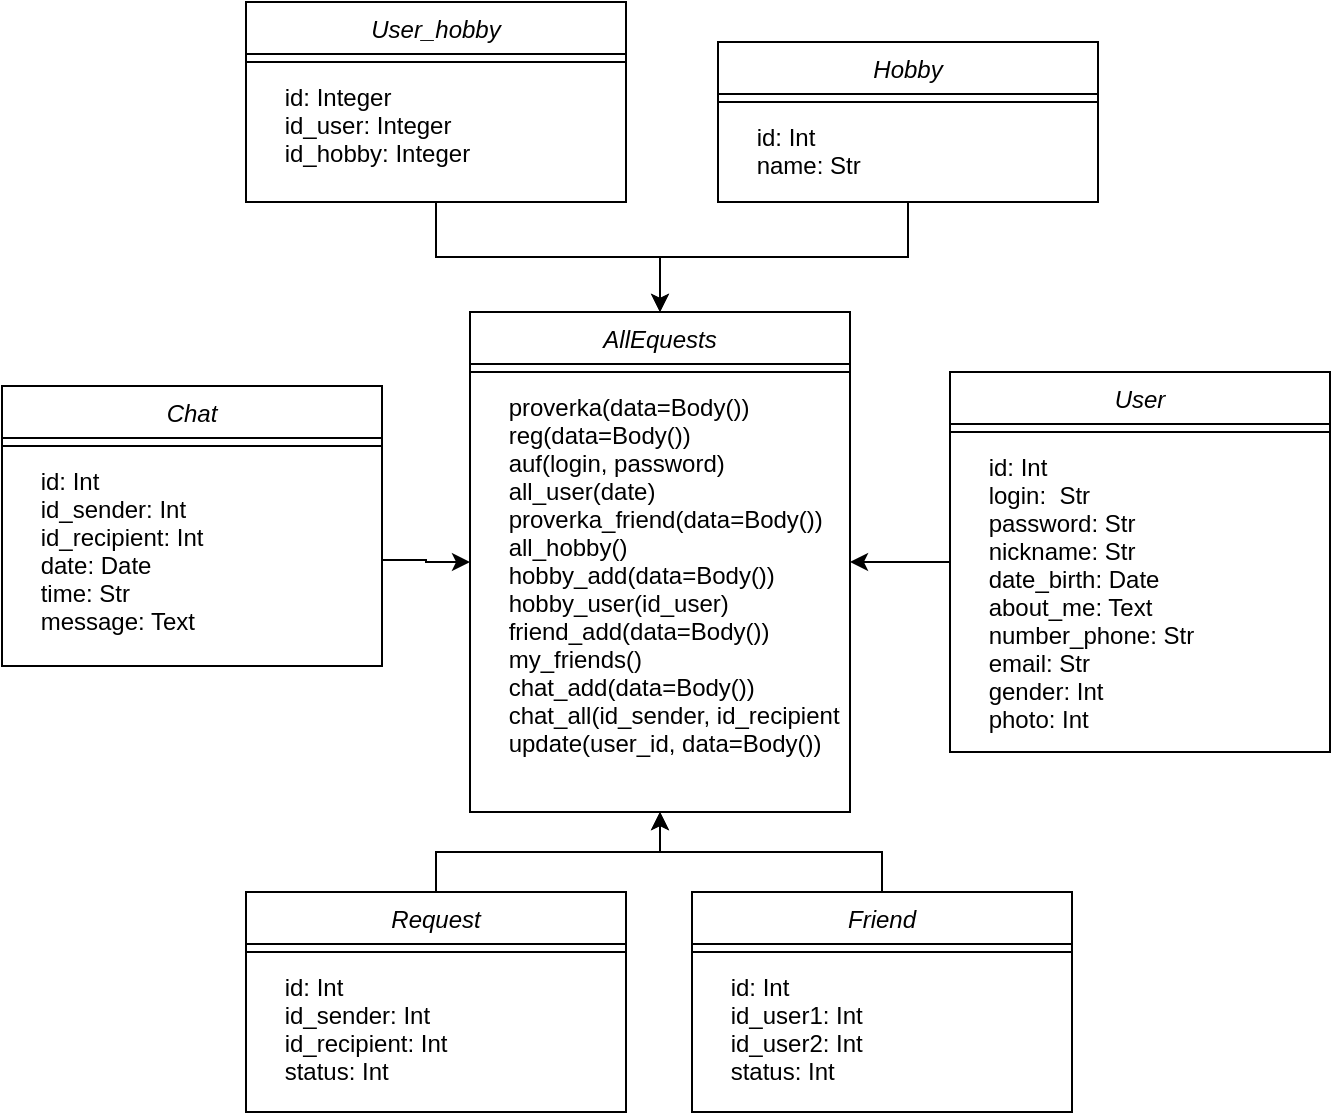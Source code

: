 <mxfile version="22.1.8" type="device">
  <diagram id="C5RBs43oDa-KdzZeNtuy" name="Page-1">
    <mxGraphModel dx="1653" dy="1119" grid="0" gridSize="10" guides="1" tooltips="1" connect="1" arrows="1" fold="1" page="0" pageScale="1" pageWidth="827" pageHeight="1169" math="0" shadow="0">
      <root>
        <mxCell id="WIyWlLk6GJQsqaUBKTNV-0" />
        <mxCell id="WIyWlLk6GJQsqaUBKTNV-1" parent="WIyWlLk6GJQsqaUBKTNV-0" />
        <mxCell id="zkfFHV4jXpPFQw0GAbJ--0" value="AllEquests" style="swimlane;fontStyle=2;align=center;verticalAlign=top;childLayout=stackLayout;horizontal=1;startSize=26;horizontalStack=0;resizeParent=1;resizeLast=0;collapsible=1;marginBottom=0;rounded=0;shadow=0;strokeWidth=1;" parent="WIyWlLk6GJQsqaUBKTNV-1" vertex="1">
          <mxGeometry x="80" width="190" height="250" as="geometry">
            <mxRectangle x="230" y="140" width="160" height="26" as="alternateBounds" />
          </mxGeometry>
        </mxCell>
        <mxCell id="zkfFHV4jXpPFQw0GAbJ--4" value="" style="line;html=1;strokeWidth=1;align=left;verticalAlign=middle;spacingTop=-1;spacingLeft=3;spacingRight=3;rotatable=0;labelPosition=right;points=[];portConstraint=eastwest;" parent="zkfFHV4jXpPFQw0GAbJ--0" vertex="1">
          <mxGeometry y="26" width="190" height="8" as="geometry" />
        </mxCell>
        <mxCell id="zkfFHV4jXpPFQw0GAbJ--5" value="    proverka(data=Body())&#xa;    reg(data=Body())&#xa;    auf(login, password)&#xa;    all_user(date)&#xa;    proverka_friend(data=Body())&#xa;    all_hobby()&#xa;    hobby_add(data=Body())&#xa;    hobby_user(id_user)&#xa;    friend_add(data=Body())&#xa;    my_friends()&#xa;    chat_add(data=Body())&#xa;    chat_all(id_sender, id_recipient)&#xa;    update(user_id, data=Body())" style="text;align=left;verticalAlign=top;spacingLeft=4;spacingRight=4;overflow=hidden;rotatable=0;points=[[0,0.5],[1,0.5]];portConstraint=eastwest;" parent="zkfFHV4jXpPFQw0GAbJ--0" vertex="1">
          <mxGeometry y="34" width="190" height="190" as="geometry" />
        </mxCell>
        <mxCell id="dlzLkmORh30sUagML_wq-29" style="edgeStyle=orthogonalEdgeStyle;rounded=0;orthogonalLoop=1;jettySize=auto;html=1;" edge="1" parent="WIyWlLk6GJQsqaUBKTNV-1" source="dlzLkmORh30sUagML_wq-3" target="zkfFHV4jXpPFQw0GAbJ--0">
          <mxGeometry relative="1" as="geometry" />
        </mxCell>
        <mxCell id="dlzLkmORh30sUagML_wq-3" value="User" style="swimlane;fontStyle=2;align=center;verticalAlign=top;childLayout=stackLayout;horizontal=1;startSize=26;horizontalStack=0;resizeParent=1;resizeLast=0;collapsible=1;marginBottom=0;rounded=0;shadow=0;strokeWidth=1;" vertex="1" parent="WIyWlLk6GJQsqaUBKTNV-1">
          <mxGeometry x="320" y="30" width="190" height="190" as="geometry">
            <mxRectangle x="230" y="140" width="160" height="26" as="alternateBounds" />
          </mxGeometry>
        </mxCell>
        <mxCell id="dlzLkmORh30sUagML_wq-4" value="" style="line;html=1;strokeWidth=1;align=left;verticalAlign=middle;spacingTop=-1;spacingLeft=3;spacingRight=3;rotatable=0;labelPosition=right;points=[];portConstraint=eastwest;" vertex="1" parent="dlzLkmORh30sUagML_wq-3">
          <mxGeometry y="26" width="190" height="8" as="geometry" />
        </mxCell>
        <mxCell id="dlzLkmORh30sUagML_wq-5" value="    id: Int&#xa;    login:  Str&#xa;    password: Str&#xa;    nickname: Str&#xa;    date_birth: Date&#xa;    about_me: Text&#xa;    number_phone: Str&#xa;    email: Str&#xa;    gender: Int&#xa;    photo: Int" style="text;align=left;verticalAlign=top;spacingLeft=4;spacingRight=4;overflow=hidden;rotatable=0;points=[[0,0.5],[1,0.5]];portConstraint=eastwest;" vertex="1" parent="dlzLkmORh30sUagML_wq-3">
          <mxGeometry y="34" width="190" height="146" as="geometry" />
        </mxCell>
        <mxCell id="dlzLkmORh30sUagML_wq-25" style="edgeStyle=orthogonalEdgeStyle;rounded=0;orthogonalLoop=1;jettySize=auto;html=1;" edge="1" parent="WIyWlLk6GJQsqaUBKTNV-1" source="dlzLkmORh30sUagML_wq-9" target="zkfFHV4jXpPFQw0GAbJ--0">
          <mxGeometry relative="1" as="geometry" />
        </mxCell>
        <mxCell id="dlzLkmORh30sUagML_wq-9" value="Request" style="swimlane;fontStyle=2;align=center;verticalAlign=top;childLayout=stackLayout;horizontal=1;startSize=26;horizontalStack=0;resizeParent=1;resizeLast=0;collapsible=1;marginBottom=0;rounded=0;shadow=0;strokeWidth=1;" vertex="1" parent="WIyWlLk6GJQsqaUBKTNV-1">
          <mxGeometry x="-32" y="290" width="190" height="110" as="geometry">
            <mxRectangle x="230" y="140" width="160" height="26" as="alternateBounds" />
          </mxGeometry>
        </mxCell>
        <mxCell id="dlzLkmORh30sUagML_wq-10" value="" style="line;html=1;strokeWidth=1;align=left;verticalAlign=middle;spacingTop=-1;spacingLeft=3;spacingRight=3;rotatable=0;labelPosition=right;points=[];portConstraint=eastwest;" vertex="1" parent="dlzLkmORh30sUagML_wq-9">
          <mxGeometry y="26" width="190" height="8" as="geometry" />
        </mxCell>
        <mxCell id="dlzLkmORh30sUagML_wq-11" value="    id: Int&#xa;    id_sender: Int &#xa;    id_recipient: Int&#xa;    status: Int" style="text;align=left;verticalAlign=top;spacingLeft=4;spacingRight=4;overflow=hidden;rotatable=0;points=[[0,0.5],[1,0.5]];portConstraint=eastwest;" vertex="1" parent="dlzLkmORh30sUagML_wq-9">
          <mxGeometry y="34" width="190" height="66" as="geometry" />
        </mxCell>
        <mxCell id="dlzLkmORh30sUagML_wq-33" style="edgeStyle=orthogonalEdgeStyle;rounded=0;orthogonalLoop=1;jettySize=auto;html=1;entryX=0.5;entryY=1;entryDx=0;entryDy=0;" edge="1" parent="WIyWlLk6GJQsqaUBKTNV-1" source="dlzLkmORh30sUagML_wq-12" target="zkfFHV4jXpPFQw0GAbJ--0">
          <mxGeometry relative="1" as="geometry" />
        </mxCell>
        <mxCell id="dlzLkmORh30sUagML_wq-12" value="Friend" style="swimlane;fontStyle=2;align=center;verticalAlign=top;childLayout=stackLayout;horizontal=1;startSize=26;horizontalStack=0;resizeParent=1;resizeLast=0;collapsible=1;marginBottom=0;rounded=0;shadow=0;strokeWidth=1;" vertex="1" parent="WIyWlLk6GJQsqaUBKTNV-1">
          <mxGeometry x="191" y="290" width="190" height="110" as="geometry">
            <mxRectangle x="230" y="140" width="160" height="26" as="alternateBounds" />
          </mxGeometry>
        </mxCell>
        <mxCell id="dlzLkmORh30sUagML_wq-13" value="" style="line;html=1;strokeWidth=1;align=left;verticalAlign=middle;spacingTop=-1;spacingLeft=3;spacingRight=3;rotatable=0;labelPosition=right;points=[];portConstraint=eastwest;" vertex="1" parent="dlzLkmORh30sUagML_wq-12">
          <mxGeometry y="26" width="190" height="8" as="geometry" />
        </mxCell>
        <mxCell id="dlzLkmORh30sUagML_wq-14" value="    id: Int&#xa;    id_user1: Int&#xa;    id_user2: Int&#xa;    status: Int" style="text;align=left;verticalAlign=top;spacingLeft=4;spacingRight=4;overflow=hidden;rotatable=0;points=[[0,0.5],[1,0.5]];portConstraint=eastwest;" vertex="1" parent="dlzLkmORh30sUagML_wq-12">
          <mxGeometry y="34" width="190" height="66" as="geometry" />
        </mxCell>
        <mxCell id="dlzLkmORh30sUagML_wq-26" style="edgeStyle=orthogonalEdgeStyle;rounded=0;orthogonalLoop=1;jettySize=auto;html=1;" edge="1" parent="WIyWlLk6GJQsqaUBKTNV-1" source="dlzLkmORh30sUagML_wq-15" target="zkfFHV4jXpPFQw0GAbJ--0">
          <mxGeometry relative="1" as="geometry" />
        </mxCell>
        <mxCell id="dlzLkmORh30sUagML_wq-15" value="Hobby" style="swimlane;fontStyle=2;align=center;verticalAlign=top;childLayout=stackLayout;horizontal=1;startSize=26;horizontalStack=0;resizeParent=1;resizeLast=0;collapsible=1;marginBottom=0;rounded=0;shadow=0;strokeWidth=1;" vertex="1" parent="WIyWlLk6GJQsqaUBKTNV-1">
          <mxGeometry x="204" y="-135" width="190" height="80" as="geometry">
            <mxRectangle x="230" y="140" width="160" height="26" as="alternateBounds" />
          </mxGeometry>
        </mxCell>
        <mxCell id="dlzLkmORh30sUagML_wq-16" value="" style="line;html=1;strokeWidth=1;align=left;verticalAlign=middle;spacingTop=-1;spacingLeft=3;spacingRight=3;rotatable=0;labelPosition=right;points=[];portConstraint=eastwest;" vertex="1" parent="dlzLkmORh30sUagML_wq-15">
          <mxGeometry y="26" width="190" height="8" as="geometry" />
        </mxCell>
        <mxCell id="dlzLkmORh30sUagML_wq-17" value="    id: Int&#xa;    name: Str" style="text;align=left;verticalAlign=top;spacingLeft=4;spacingRight=4;overflow=hidden;rotatable=0;points=[[0,0.5],[1,0.5]];portConstraint=eastwest;" vertex="1" parent="dlzLkmORh30sUagML_wq-15">
          <mxGeometry y="34" width="190" height="36" as="geometry" />
        </mxCell>
        <mxCell id="dlzLkmORh30sUagML_wq-19" value="Chat" style="swimlane;fontStyle=2;align=center;verticalAlign=top;childLayout=stackLayout;horizontal=1;startSize=26;horizontalStack=0;resizeParent=1;resizeLast=0;collapsible=1;marginBottom=0;rounded=0;shadow=0;strokeWidth=1;" vertex="1" parent="WIyWlLk6GJQsqaUBKTNV-1">
          <mxGeometry x="-154" y="37" width="190" height="140" as="geometry">
            <mxRectangle x="230" y="140" width="160" height="26" as="alternateBounds" />
          </mxGeometry>
        </mxCell>
        <mxCell id="dlzLkmORh30sUagML_wq-20" value="" style="line;html=1;strokeWidth=1;align=left;verticalAlign=middle;spacingTop=-1;spacingLeft=3;spacingRight=3;rotatable=0;labelPosition=right;points=[];portConstraint=eastwest;" vertex="1" parent="dlzLkmORh30sUagML_wq-19">
          <mxGeometry y="26" width="190" height="8" as="geometry" />
        </mxCell>
        <mxCell id="dlzLkmORh30sUagML_wq-21" value="    id: Int&#xa;    id_sender: Int&#xa;    id_recipient: Int&#xa;    date: Date&#xa;    time: Str&#xa;    message: Text" style="text;align=left;verticalAlign=top;spacingLeft=4;spacingRight=4;overflow=hidden;rotatable=0;points=[[0,0.5],[1,0.5]];portConstraint=eastwest;" vertex="1" parent="dlzLkmORh30sUagML_wq-19">
          <mxGeometry y="34" width="190" height="106" as="geometry" />
        </mxCell>
        <mxCell id="dlzLkmORh30sUagML_wq-34" style="edgeStyle=orthogonalEdgeStyle;rounded=0;orthogonalLoop=1;jettySize=auto;html=1;" edge="1" parent="WIyWlLk6GJQsqaUBKTNV-1" source="dlzLkmORh30sUagML_wq-22" target="zkfFHV4jXpPFQw0GAbJ--0">
          <mxGeometry relative="1" as="geometry" />
        </mxCell>
        <mxCell id="dlzLkmORh30sUagML_wq-22" value="User_hobby" style="swimlane;fontStyle=2;align=center;verticalAlign=top;childLayout=stackLayout;horizontal=1;startSize=26;horizontalStack=0;resizeParent=1;resizeLast=0;collapsible=1;marginBottom=0;rounded=0;shadow=0;strokeWidth=1;" vertex="1" parent="WIyWlLk6GJQsqaUBKTNV-1">
          <mxGeometry x="-32" y="-155" width="190" height="100" as="geometry">
            <mxRectangle x="230" y="140" width="160" height="26" as="alternateBounds" />
          </mxGeometry>
        </mxCell>
        <mxCell id="dlzLkmORh30sUagML_wq-23" value="" style="line;html=1;strokeWidth=1;align=left;verticalAlign=middle;spacingTop=-1;spacingLeft=3;spacingRight=3;rotatable=0;labelPosition=right;points=[];portConstraint=eastwest;" vertex="1" parent="dlzLkmORh30sUagML_wq-22">
          <mxGeometry y="26" width="190" height="8" as="geometry" />
        </mxCell>
        <mxCell id="dlzLkmORh30sUagML_wq-24" value="    id: Integer&#xa;    id_user: Integer&#xa;    id_hobby: Integer" style="text;align=left;verticalAlign=top;spacingLeft=4;spacingRight=4;overflow=hidden;rotatable=0;points=[[0,0.5],[1,0.5]];portConstraint=eastwest;" vertex="1" parent="dlzLkmORh30sUagML_wq-22">
          <mxGeometry y="34" width="190" height="66" as="geometry" />
        </mxCell>
        <mxCell id="dlzLkmORh30sUagML_wq-31" style="edgeStyle=orthogonalEdgeStyle;rounded=0;orthogonalLoop=1;jettySize=auto;html=1;" edge="1" parent="WIyWlLk6GJQsqaUBKTNV-1" source="dlzLkmORh30sUagML_wq-21" target="zkfFHV4jXpPFQw0GAbJ--0">
          <mxGeometry relative="1" as="geometry" />
        </mxCell>
      </root>
    </mxGraphModel>
  </diagram>
</mxfile>
